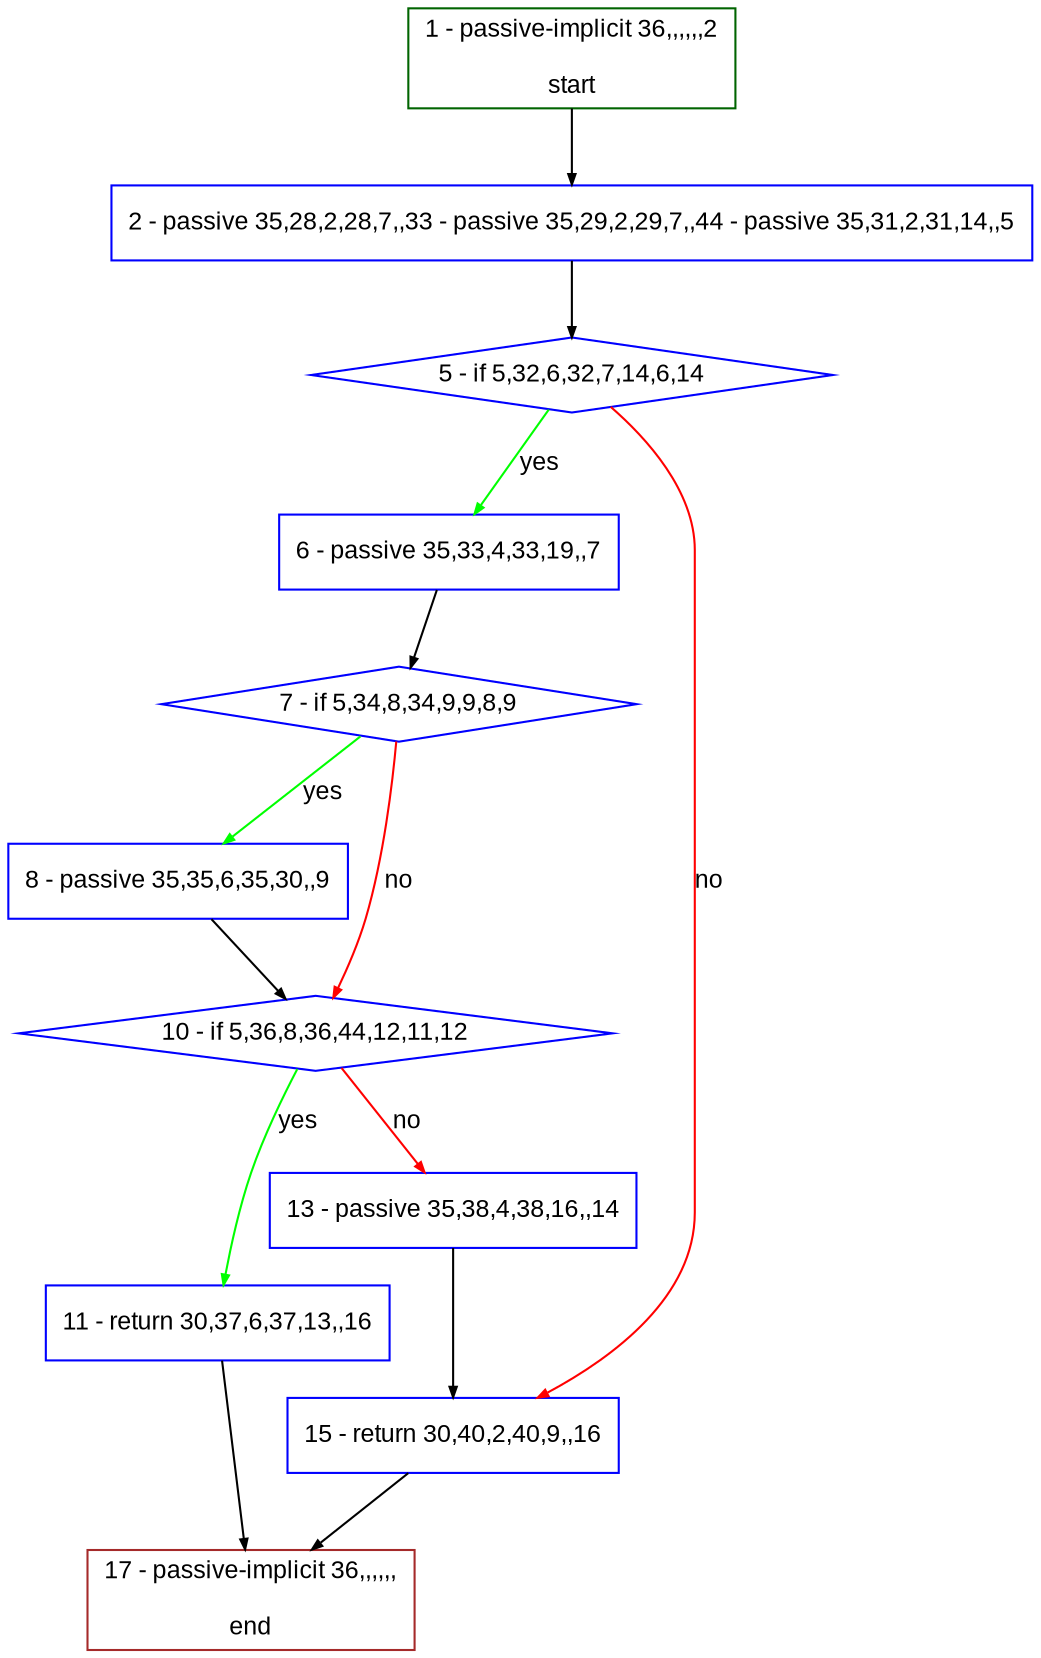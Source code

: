 digraph "" {
  graph [bgcolor="white", fillcolor="#FFFFCC", pack="true", packmode="clust", fontname="Arial", label="", fontsize="12", compound="true", style="rounded,filled"];
  node [node_initialized="no", fillcolor="white", fontname="Arial", label="", color="grey", fontsize="12", fixedsize="false", compound="true", shape="rectangle", style="filled"];
  edge [arrowtail="none", lhead="", fontcolor="black", fontname="Arial", label="", color="black", fontsize="12", arrowhead="normal", arrowsize="0.5", compound="true", ltail="", dir="forward"];
  __N1 [fillcolor="#ffffff", label="2 - passive 35,28,2,28,7,,33 - passive 35,29,2,29,7,,44 - passive 35,31,2,31,14,,5", color="#0000ff", shape="box", style="filled"];
  __N2 [fillcolor="#ffffff", label="1 - passive-implicit 36,,,,,,2\n\nstart", color="#006400", shape="box", style="filled"];
  __N3 [fillcolor="#ffffff", label="5 - if 5,32,6,32,7,14,6,14", color="#0000ff", shape="diamond", style="filled"];
  __N4 [fillcolor="#ffffff", label="6 - passive 35,33,4,33,19,,7", color="#0000ff", shape="box", style="filled"];
  __N5 [fillcolor="#ffffff", label="15 - return 30,40,2,40,9,,16", color="#0000ff", shape="box", style="filled"];
  __N6 [fillcolor="#ffffff", label="7 - if 5,34,8,34,9,9,8,9", color="#0000ff", shape="diamond", style="filled"];
  __N7 [fillcolor="#ffffff", label="8 - passive 35,35,6,35,30,,9", color="#0000ff", shape="box", style="filled"];
  __N8 [fillcolor="#ffffff", label="10 - if 5,36,8,36,44,12,11,12", color="#0000ff", shape="diamond", style="filled"];
  __N9 [fillcolor="#ffffff", label="11 - return 30,37,6,37,13,,16", color="#0000ff", shape="box", style="filled"];
  __N10 [fillcolor="#ffffff", label="13 - passive 35,38,4,38,16,,14", color="#0000ff", shape="box", style="filled"];
  __N11 [fillcolor="#ffffff", label="17 - passive-implicit 36,,,,,,\n\nend", color="#a52a2a", shape="box", style="filled"];
  __N2 -> __N1 [arrowtail="none", color="#000000", label="", arrowhead="normal", dir="forward"];
  __N1 -> __N3 [arrowtail="none", color="#000000", label="", arrowhead="normal", dir="forward"];
  __N3 -> __N4 [arrowtail="none", color="#00ff00", label="yes", arrowhead="normal", dir="forward"];
  __N3 -> __N5 [arrowtail="none", color="#ff0000", label="no", arrowhead="normal", dir="forward"];
  __N4 -> __N6 [arrowtail="none", color="#000000", label="", arrowhead="normal", dir="forward"];
  __N6 -> __N7 [arrowtail="none", color="#00ff00", label="yes", arrowhead="normal", dir="forward"];
  __N6 -> __N8 [arrowtail="none", color="#ff0000", label="no", arrowhead="normal", dir="forward"];
  __N7 -> __N8 [arrowtail="none", color="#000000", label="", arrowhead="normal", dir="forward"];
  __N8 -> __N9 [arrowtail="none", color="#00ff00", label="yes", arrowhead="normal", dir="forward"];
  __N8 -> __N10 [arrowtail="none", color="#ff0000", label="no", arrowhead="normal", dir="forward"];
  __N9 -> __N11 [arrowtail="none", color="#000000", label="", arrowhead="normal", dir="forward"];
  __N10 -> __N5 [arrowtail="none", color="#000000", label="", arrowhead="normal", dir="forward"];
  __N5 -> __N11 [arrowtail="none", color="#000000", label="", arrowhead="normal", dir="forward"];
}

